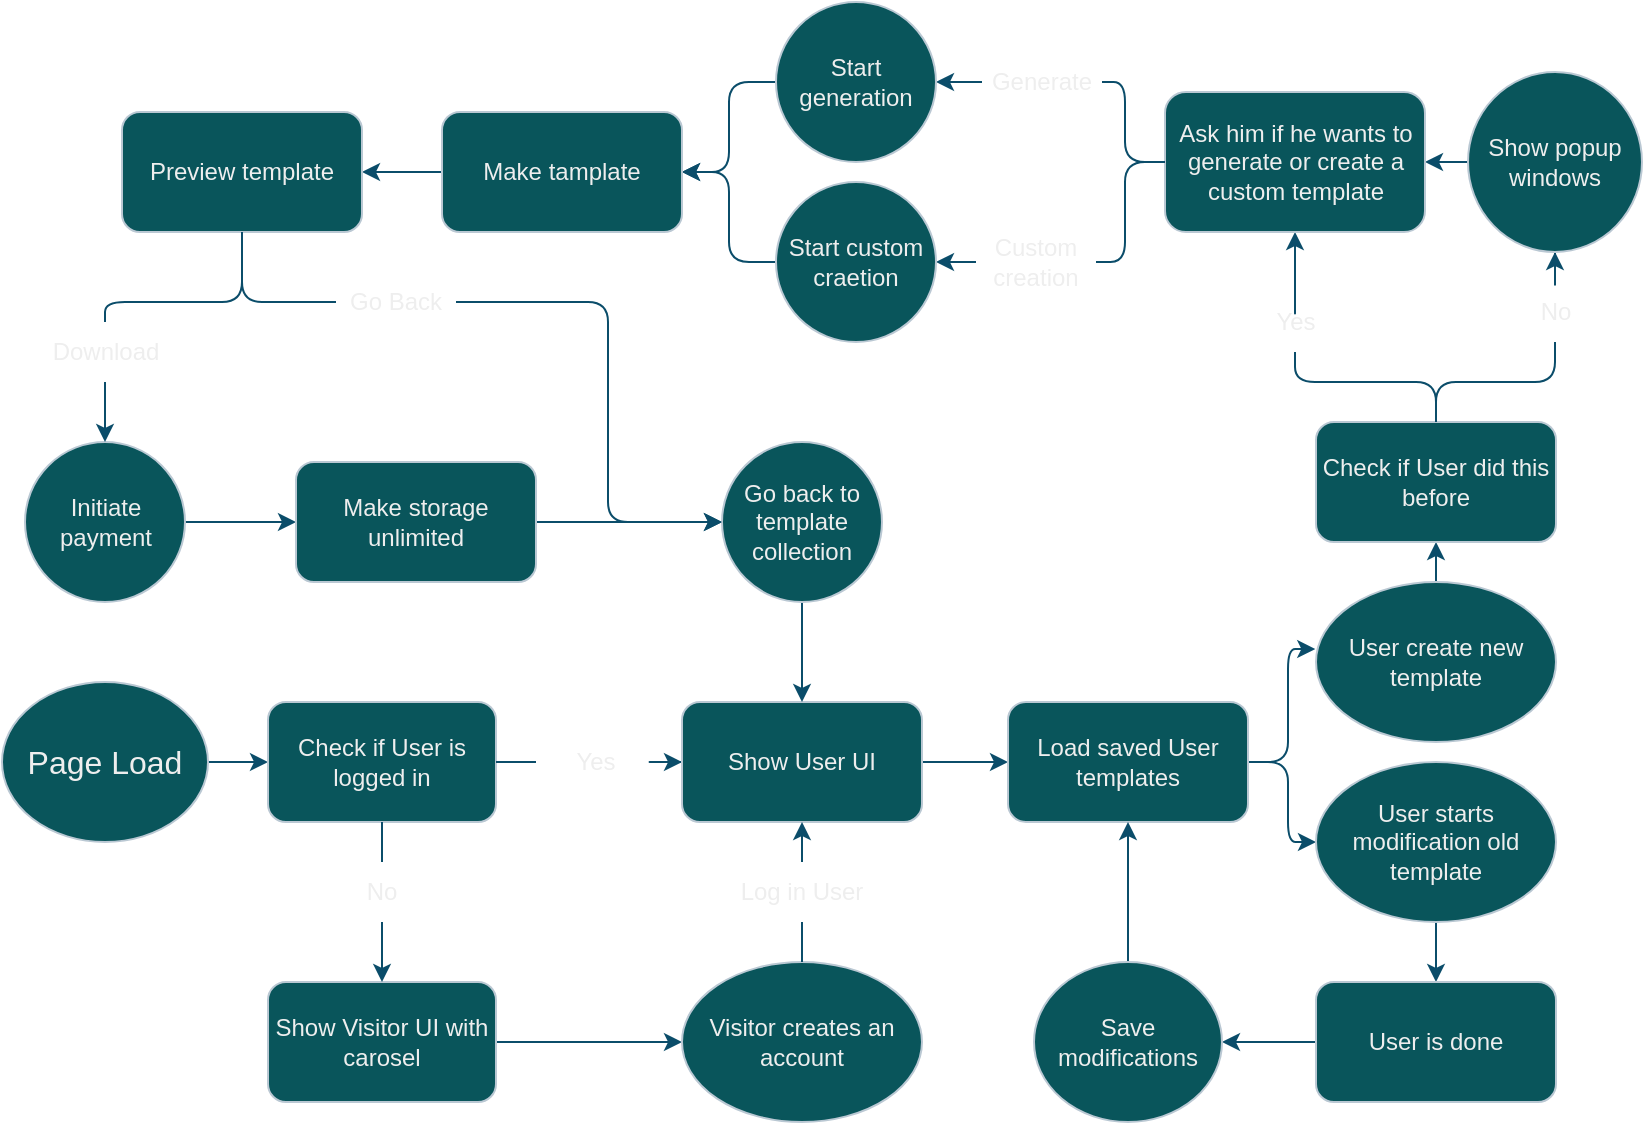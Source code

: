 <mxfile>
    <diagram id="C5RBs43oDa-KdzZeNtuy" name="Page-1">
        <mxGraphModel dx="1517" dy="520" grid="0" gridSize="10" guides="1" tooltips="1" connect="1" arrows="1" fold="1" page="0" pageScale="1" pageWidth="827" pageHeight="1169" background="none" math="0" shadow="0">
            <root>
                <mxCell id="WIyWlLk6GJQsqaUBKTNV-0"/>
                <mxCell id="WIyWlLk6GJQsqaUBKTNV-1" parent="WIyWlLk6GJQsqaUBKTNV-0"/>
                <mxCell id="RzslzzdEL0J-uvtyFlGG-3" value="" style="edgeStyle=orthogonalEdgeStyle;rounded=1;orthogonalLoop=1;jettySize=auto;html=1;labelBackgroundColor=none;strokeColor=#0B4D6A;fontColor=default;" parent="WIyWlLk6GJQsqaUBKTNV-1" source="RzslzzdEL0J-uvtyFlGG-1" target="RzslzzdEL0J-uvtyFlGG-2" edge="1">
                    <mxGeometry relative="1" as="geometry"/>
                </mxCell>
                <mxCell id="RzslzzdEL0J-uvtyFlGG-1" value="Page Load" style="ellipse;whiteSpace=wrap;html=1;fontSize=16;labelBackgroundColor=none;fillColor=#09555B;strokeColor=#BAC8D3;fontColor=#EEEEEE;rounded=1;" parent="WIyWlLk6GJQsqaUBKTNV-1" vertex="1">
                    <mxGeometry x="-827" y="390" width="103" height="80" as="geometry"/>
                </mxCell>
                <mxCell id="RzslzzdEL0J-uvtyFlGG-100" value="" style="edgeStyle=orthogonalEdgeStyle;rounded=1;orthogonalLoop=1;jettySize=auto;html=1;startArrow=none;labelBackgroundColor=none;strokeColor=#0B4D6A;fontColor=default;" parent="WIyWlLk6GJQsqaUBKTNV-1" source="RzslzzdEL0J-uvtyFlGG-10" target="RzslzzdEL0J-uvtyFlGG-4" edge="1">
                    <mxGeometry relative="1" as="geometry"/>
                </mxCell>
                <mxCell id="RzslzzdEL0J-uvtyFlGG-2" value="Check if User is logged in" style="rounded=1;whiteSpace=wrap;html=1;labelBackgroundColor=none;fillColor=#09555B;strokeColor=#BAC8D3;fontColor=#EEEEEE;" parent="WIyWlLk6GJQsqaUBKTNV-1" vertex="1">
                    <mxGeometry x="-694" y="400" width="114" height="60" as="geometry"/>
                </mxCell>
                <mxCell id="RzslzzdEL0J-uvtyFlGG-50" value="" style="edgeStyle=orthogonalEdgeStyle;rounded=1;orthogonalLoop=1;jettySize=auto;html=1;labelBackgroundColor=none;strokeColor=#0B4D6A;fontColor=default;" parent="WIyWlLk6GJQsqaUBKTNV-1" source="RzslzzdEL0J-uvtyFlGG-4" target="RzslzzdEL0J-uvtyFlGG-45" edge="1">
                    <mxGeometry relative="1" as="geometry"/>
                </mxCell>
                <mxCell id="RzslzzdEL0J-uvtyFlGG-4" value="Show User UI" style="whiteSpace=wrap;html=1;rounded=1;labelBackgroundColor=none;fillColor=#09555B;strokeColor=#BAC8D3;fontColor=#EEEEEE;" parent="WIyWlLk6GJQsqaUBKTNV-1" vertex="1">
                    <mxGeometry x="-487" y="400" width="120" height="60" as="geometry"/>
                </mxCell>
                <mxCell id="RzslzzdEL0J-uvtyFlGG-14" value="" style="edgeStyle=orthogonalEdgeStyle;rounded=1;orthogonalLoop=1;jettySize=auto;html=1;entryX=0;entryY=0.5;entryDx=0;entryDy=0;labelBackgroundColor=none;strokeColor=#0B4D6A;fontColor=default;" parent="WIyWlLk6GJQsqaUBKTNV-1" source="RzslzzdEL0J-uvtyFlGG-8" target="RzslzzdEL0J-uvtyFlGG-13" edge="1">
                    <mxGeometry relative="1" as="geometry"/>
                </mxCell>
                <mxCell id="RzslzzdEL0J-uvtyFlGG-8" value="Show Visitor UI with carosel" style="rounded=1;whiteSpace=wrap;html=1;labelBackgroundColor=none;fillColor=#09555B;strokeColor=#BAC8D3;fontColor=#EEEEEE;" parent="WIyWlLk6GJQsqaUBKTNV-1" vertex="1">
                    <mxGeometry x="-694" y="540" width="114" height="60" as="geometry"/>
                </mxCell>
                <mxCell id="RzslzzdEL0J-uvtyFlGG-94" value="" style="edgeStyle=orthogonalEdgeStyle;rounded=1;orthogonalLoop=1;jettySize=auto;html=1;entryX=0.5;entryY=1;entryDx=0;entryDy=0;startArrow=none;labelBackgroundColor=none;strokeColor=#0B4D6A;fontColor=default;" parent="WIyWlLk6GJQsqaUBKTNV-1" source="RzslzzdEL0J-uvtyFlGG-16" target="RzslzzdEL0J-uvtyFlGG-4" edge="1">
                    <mxGeometry relative="1" as="geometry"/>
                </mxCell>
                <mxCell id="RzslzzdEL0J-uvtyFlGG-13" value="&lt;div&gt;Visitor creates an account&lt;/div&gt;" style="ellipse;whiteSpace=wrap;html=1;rounded=1;labelBackgroundColor=none;fillColor=#09555B;strokeColor=#BAC8D3;fontColor=#EEEEEE;" parent="WIyWlLk6GJQsqaUBKTNV-1" vertex="1">
                    <mxGeometry x="-487" y="530" width="120" height="80" as="geometry"/>
                </mxCell>
                <mxCell id="RzslzzdEL0J-uvtyFlGG-21" value="" style="edgeStyle=orthogonalEdgeStyle;rounded=1;orthogonalLoop=1;jettySize=auto;html=1;exitX=0.5;exitY=0;exitDx=0;exitDy=0;labelBackgroundColor=none;strokeColor=#0B4D6A;fontColor=default;" parent="WIyWlLk6GJQsqaUBKTNV-1" source="RzslzzdEL0J-uvtyFlGG-17" target="RzslzzdEL0J-uvtyFlGG-20" edge="1">
                    <mxGeometry relative="1" as="geometry">
                        <mxPoint x="-60" y="330" as="sourcePoint"/>
                    </mxGeometry>
                </mxCell>
                <mxCell id="RzslzzdEL0J-uvtyFlGG-17" value="User create new template" style="ellipse;whiteSpace=wrap;html=1;rounded=1;labelBackgroundColor=none;fillColor=#09555B;strokeColor=#BAC8D3;fontColor=#EEEEEE;" parent="WIyWlLk6GJQsqaUBKTNV-1" vertex="1">
                    <mxGeometry x="-170" y="340" width="120" height="80" as="geometry"/>
                </mxCell>
                <mxCell id="RzslzzdEL0J-uvtyFlGG-104" style="edgeStyle=orthogonalEdgeStyle;rounded=1;orthogonalLoop=1;jettySize=auto;html=1;entryX=0.5;entryY=1;entryDx=0;entryDy=0;startArrow=none;exitX=0.5;exitY=0;exitDx=0;exitDy=0;labelBackgroundColor=none;strokeColor=#0B4D6A;fontColor=default;" parent="WIyWlLk6GJQsqaUBKTNV-1" source="RzslzzdEL0J-uvtyFlGG-28" target="RzslzzdEL0J-uvtyFlGG-29" edge="1">
                    <mxGeometry relative="1" as="geometry">
                        <Array as="points">
                            <mxPoint x="-180" y="210"/>
                            <mxPoint x="-180" y="180"/>
                        </Array>
                    </mxGeometry>
                </mxCell>
                <mxCell id="RzslzzdEL0J-uvtyFlGG-105" style="edgeStyle=orthogonalEdgeStyle;rounded=1;orthogonalLoop=1;jettySize=auto;html=1;entryX=0.5;entryY=1;entryDx=0;entryDy=0;startArrow=none;labelBackgroundColor=none;strokeColor=#0B4D6A;fontColor=default;" parent="WIyWlLk6GJQsqaUBKTNV-1" source="RzslzzdEL0J-uvtyFlGG-25" target="RzslzzdEL0J-uvtyFlGG-22" edge="1">
                    <mxGeometry relative="1" as="geometry"/>
                </mxCell>
                <mxCell id="RzslzzdEL0J-uvtyFlGG-20" value="Check if User did this before" style="whiteSpace=wrap;html=1;rounded=1;labelBackgroundColor=none;fillColor=#09555B;strokeColor=#BAC8D3;fontColor=#EEEEEE;" parent="WIyWlLk6GJQsqaUBKTNV-1" vertex="1">
                    <mxGeometry x="-170" y="260" width="120" height="60" as="geometry"/>
                </mxCell>
                <mxCell id="RzslzzdEL0J-uvtyFlGG-37" value="" style="edgeStyle=orthogonalEdgeStyle;rounded=1;orthogonalLoop=1;jettySize=auto;html=1;labelBackgroundColor=none;strokeColor=#0B4D6A;fontColor=default;" parent="WIyWlLk6GJQsqaUBKTNV-1" source="RzslzzdEL0J-uvtyFlGG-22" target="RzslzzdEL0J-uvtyFlGG-29" edge="1">
                    <mxGeometry relative="1" as="geometry"/>
                </mxCell>
                <mxCell id="RzslzzdEL0J-uvtyFlGG-22" value="Show popup windows " style="ellipse;whiteSpace=wrap;html=1;rounded=1;labelBackgroundColor=none;fillColor=#09555B;strokeColor=#BAC8D3;fontColor=#EEEEEE;" parent="WIyWlLk6GJQsqaUBKTNV-1" vertex="1">
                    <mxGeometry x="-94" y="85" width="87" height="90" as="geometry"/>
                </mxCell>
                <mxCell id="RzslzzdEL0J-uvtyFlGG-31" value="" style="edgeStyle=orthogonalEdgeStyle;rounded=1;orthogonalLoop=1;jettySize=auto;html=1;startArrow=none;labelBackgroundColor=none;strokeColor=#0B4D6A;fontColor=default;" parent="WIyWlLk6GJQsqaUBKTNV-1" source="RzslzzdEL0J-uvtyFlGG-33" target="RzslzzdEL0J-uvtyFlGG-30" edge="1">
                    <mxGeometry relative="1" as="geometry"/>
                </mxCell>
                <mxCell id="RzslzzdEL0J-uvtyFlGG-35" value="" style="edgeStyle=orthogonalEdgeStyle;rounded=1;orthogonalLoop=1;jettySize=auto;html=1;startArrow=none;labelBackgroundColor=none;strokeColor=#0B4D6A;fontColor=default;" parent="WIyWlLk6GJQsqaUBKTNV-1" source="RzslzzdEL0J-uvtyFlGG-36" target="RzslzzdEL0J-uvtyFlGG-34" edge="1">
                    <mxGeometry relative="1" as="geometry"/>
                </mxCell>
                <mxCell id="RzslzzdEL0J-uvtyFlGG-29" value="Ask him if he wants to generate or create a custom template" style="rounded=1;whiteSpace=wrap;html=1;labelBackgroundColor=none;fillColor=#09555B;strokeColor=#BAC8D3;fontColor=#EEEEEE;" parent="WIyWlLk6GJQsqaUBKTNV-1" vertex="1">
                    <mxGeometry x="-245.5" y="95" width="130" height="70" as="geometry"/>
                </mxCell>
                <mxCell id="RzslzzdEL0J-uvtyFlGG-39" value="" style="edgeStyle=orthogonalEdgeStyle;rounded=1;orthogonalLoop=1;jettySize=auto;html=1;labelBackgroundColor=none;strokeColor=#0B4D6A;fontColor=default;" parent="WIyWlLk6GJQsqaUBKTNV-1" source="RzslzzdEL0J-uvtyFlGG-30" target="RzslzzdEL0J-uvtyFlGG-38" edge="1">
                    <mxGeometry relative="1" as="geometry"/>
                </mxCell>
                <mxCell id="RzslzzdEL0J-uvtyFlGG-30" value="Start generation" style="ellipse;whiteSpace=wrap;html=1;rounded=1;labelBackgroundColor=none;fillColor=#09555B;strokeColor=#BAC8D3;fontColor=#EEEEEE;" parent="WIyWlLk6GJQsqaUBKTNV-1" vertex="1">
                    <mxGeometry x="-440" y="50" width="80" height="80" as="geometry"/>
                </mxCell>
                <mxCell id="RzslzzdEL0J-uvtyFlGG-40" value="" style="edgeStyle=orthogonalEdgeStyle;rounded=1;orthogonalLoop=1;jettySize=auto;html=1;labelBackgroundColor=none;strokeColor=#0B4D6A;fontColor=default;" parent="WIyWlLk6GJQsqaUBKTNV-1" source="RzslzzdEL0J-uvtyFlGG-34" target="RzslzzdEL0J-uvtyFlGG-38" edge="1">
                    <mxGeometry relative="1" as="geometry"/>
                </mxCell>
                <mxCell id="RzslzzdEL0J-uvtyFlGG-34" value="Start custom craetion" style="ellipse;whiteSpace=wrap;html=1;rounded=1;labelBackgroundColor=none;fillColor=#09555B;strokeColor=#BAC8D3;fontColor=#EEEEEE;" parent="WIyWlLk6GJQsqaUBKTNV-1" vertex="1">
                    <mxGeometry x="-440" y="140" width="80" height="80" as="geometry"/>
                </mxCell>
                <mxCell id="RzslzzdEL0J-uvtyFlGG-44" value="" style="edgeStyle=orthogonalEdgeStyle;rounded=1;orthogonalLoop=1;jettySize=auto;html=1;labelBackgroundColor=none;strokeColor=#0B4D6A;fontColor=default;" parent="WIyWlLk6GJQsqaUBKTNV-1" source="RzslzzdEL0J-uvtyFlGG-38" target="RzslzzdEL0J-uvtyFlGG-43" edge="1">
                    <mxGeometry relative="1" as="geometry"/>
                </mxCell>
                <mxCell id="RzslzzdEL0J-uvtyFlGG-38" value="Make tamplate" style="whiteSpace=wrap;html=1;rounded=1;labelBackgroundColor=none;fillColor=#09555B;strokeColor=#BAC8D3;fontColor=#EEEEEE;" parent="WIyWlLk6GJQsqaUBKTNV-1" vertex="1">
                    <mxGeometry x="-607" y="105" width="120" height="60" as="geometry"/>
                </mxCell>
                <mxCell id="RzslzzdEL0J-uvtyFlGG-55" value="" style="edgeStyle=orthogonalEdgeStyle;rounded=1;orthogonalLoop=1;jettySize=auto;html=1;startArrow=none;labelBackgroundColor=none;strokeColor=#0B4D6A;fontColor=default;" parent="WIyWlLk6GJQsqaUBKTNV-1" source="RzslzzdEL0J-uvtyFlGG-71" target="RzslzzdEL0J-uvtyFlGG-54" edge="1">
                    <mxGeometry relative="1" as="geometry">
                        <Array as="points">
                            <mxPoint x="-524" y="200"/>
                        </Array>
                    </mxGeometry>
                </mxCell>
                <mxCell id="RzslzzdEL0J-uvtyFlGG-43" value="Preview template" style="whiteSpace=wrap;html=1;rounded=1;labelBackgroundColor=none;fillColor=#09555B;strokeColor=#BAC8D3;fontColor=#EEEEEE;" parent="WIyWlLk6GJQsqaUBKTNV-1" vertex="1">
                    <mxGeometry x="-767" y="105" width="120" height="60" as="geometry"/>
                </mxCell>
                <mxCell id="RzslzzdEL0J-uvtyFlGG-109" value="" style="edgeStyle=orthogonalEdgeStyle;rounded=1;orthogonalLoop=1;jettySize=auto;html=1;labelBackgroundColor=none;strokeColor=#0B4D6A;fontColor=default;" parent="WIyWlLk6GJQsqaUBKTNV-1" source="RzslzzdEL0J-uvtyFlGG-45" target="RzslzzdEL0J-uvtyFlGG-64" edge="1">
                    <mxGeometry relative="1" as="geometry"/>
                </mxCell>
                <mxCell id="RzslzzdEL0J-uvtyFlGG-110" style="edgeStyle=orthogonalEdgeStyle;rounded=1;orthogonalLoop=1;jettySize=auto;html=1;entryX=-0.003;entryY=0.419;entryDx=0;entryDy=0;entryPerimeter=0;labelBackgroundColor=none;strokeColor=#0B4D6A;fontColor=default;" parent="WIyWlLk6GJQsqaUBKTNV-1" source="RzslzzdEL0J-uvtyFlGG-45" target="RzslzzdEL0J-uvtyFlGG-17" edge="1">
                    <mxGeometry relative="1" as="geometry">
                        <Array as="points">
                            <mxPoint x="-184" y="430"/>
                            <mxPoint x="-184" y="374"/>
                        </Array>
                    </mxGeometry>
                </mxCell>
                <mxCell id="RzslzzdEL0J-uvtyFlGG-45" value="Load saved User templates" style="whiteSpace=wrap;html=1;rounded=1;labelBackgroundColor=none;fillColor=#09555B;strokeColor=#BAC8D3;fontColor=#EEEEEE;" parent="WIyWlLk6GJQsqaUBKTNV-1" vertex="1">
                    <mxGeometry x="-324" y="400" width="120" height="60" as="geometry"/>
                </mxCell>
                <mxCell id="RzslzzdEL0J-uvtyFlGG-59" value="" style="edgeStyle=orthogonalEdgeStyle;rounded=1;orthogonalLoop=1;jettySize=auto;html=1;labelBackgroundColor=none;strokeColor=#0B4D6A;fontColor=default;" parent="WIyWlLk6GJQsqaUBKTNV-1" source="RzslzzdEL0J-uvtyFlGG-48" target="RzslzzdEL0J-uvtyFlGG-58" edge="1">
                    <mxGeometry relative="1" as="geometry"/>
                </mxCell>
                <mxCell id="RzslzzdEL0J-uvtyFlGG-48" value="Initiate payment" style="ellipse;whiteSpace=wrap;html=1;rounded=1;labelBackgroundColor=none;fillColor=#09555B;strokeColor=#BAC8D3;fontColor=#EEEEEE;" parent="WIyWlLk6GJQsqaUBKTNV-1" vertex="1">
                    <mxGeometry x="-815.5" y="270" width="80" height="80" as="geometry"/>
                </mxCell>
                <mxCell id="RzslzzdEL0J-uvtyFlGG-57" style="edgeStyle=orthogonalEdgeStyle;rounded=1;orthogonalLoop=1;jettySize=auto;html=1;entryX=0.5;entryY=0;entryDx=0;entryDy=0;exitX=0.5;exitY=1;exitDx=0;exitDy=0;labelBackgroundColor=none;strokeColor=#0B4D6A;fontColor=default;" parent="WIyWlLk6GJQsqaUBKTNV-1" source="RzslzzdEL0J-uvtyFlGG-54" target="RzslzzdEL0J-uvtyFlGG-4" edge="1">
                    <mxGeometry relative="1" as="geometry">
                        <Array as="points">
                            <mxPoint x="-427" y="370"/>
                            <mxPoint x="-427" y="370"/>
                        </Array>
                    </mxGeometry>
                </mxCell>
                <mxCell id="RzslzzdEL0J-uvtyFlGG-54" value="Go back to template collection" style="ellipse;whiteSpace=wrap;html=1;rounded=1;labelBackgroundColor=none;fillColor=#09555B;strokeColor=#BAC8D3;fontColor=#EEEEEE;" parent="WIyWlLk6GJQsqaUBKTNV-1" vertex="1">
                    <mxGeometry x="-467" y="270" width="80" height="80" as="geometry"/>
                </mxCell>
                <mxCell id="RzslzzdEL0J-uvtyFlGG-60" value="" style="edgeStyle=orthogonalEdgeStyle;rounded=1;orthogonalLoop=1;jettySize=auto;html=1;labelBackgroundColor=none;strokeColor=#0B4D6A;fontColor=default;" parent="WIyWlLk6GJQsqaUBKTNV-1" source="RzslzzdEL0J-uvtyFlGG-58" target="RzslzzdEL0J-uvtyFlGG-54" edge="1">
                    <mxGeometry relative="1" as="geometry"/>
                </mxCell>
                <mxCell id="RzslzzdEL0J-uvtyFlGG-58" value="Make storage unlimited" style="whiteSpace=wrap;html=1;rounded=1;labelBackgroundColor=none;fillColor=#09555B;strokeColor=#BAC8D3;fontColor=#EEEEEE;" parent="WIyWlLk6GJQsqaUBKTNV-1" vertex="1">
                    <mxGeometry x="-680" y="280" width="120" height="60" as="geometry"/>
                </mxCell>
                <mxCell id="RzslzzdEL0J-uvtyFlGG-66" value="" style="edgeStyle=orthogonalEdgeStyle;rounded=1;orthogonalLoop=1;jettySize=auto;html=1;labelBackgroundColor=none;strokeColor=#0B4D6A;fontColor=default;" parent="WIyWlLk6GJQsqaUBKTNV-1" source="RzslzzdEL0J-uvtyFlGG-64" target="RzslzzdEL0J-uvtyFlGG-65" edge="1">
                    <mxGeometry relative="1" as="geometry"/>
                </mxCell>
                <mxCell id="RzslzzdEL0J-uvtyFlGG-68" value="" style="edgeStyle=orthogonalEdgeStyle;rounded=1;orthogonalLoop=1;jettySize=auto;html=1;labelBackgroundColor=none;strokeColor=#0B4D6A;fontColor=default;" parent="WIyWlLk6GJQsqaUBKTNV-1" source="RzslzzdEL0J-uvtyFlGG-65" target="RzslzzdEL0J-uvtyFlGG-67" edge="1">
                    <mxGeometry relative="1" as="geometry"/>
                </mxCell>
                <mxCell id="RzslzzdEL0J-uvtyFlGG-65" value="User is done" style="whiteSpace=wrap;html=1;labelBackgroundColor=none;fillColor=#09555B;strokeColor=#BAC8D3;fontColor=#EEEEEE;rounded=1;" parent="WIyWlLk6GJQsqaUBKTNV-1" vertex="1">
                    <mxGeometry x="-170" y="540" width="120" height="60" as="geometry"/>
                </mxCell>
                <mxCell id="RzslzzdEL0J-uvtyFlGG-70" value="" style="edgeStyle=orthogonalEdgeStyle;rounded=1;orthogonalLoop=1;jettySize=auto;html=1;labelBackgroundColor=none;strokeColor=#0B4D6A;fontColor=default;" parent="WIyWlLk6GJQsqaUBKTNV-1" source="RzslzzdEL0J-uvtyFlGG-67" target="RzslzzdEL0J-uvtyFlGG-45" edge="1">
                    <mxGeometry relative="1" as="geometry"/>
                </mxCell>
                <mxCell id="RzslzzdEL0J-uvtyFlGG-67" value="Save modifications" style="ellipse;whiteSpace=wrap;html=1;labelBackgroundColor=none;fillColor=#09555B;strokeColor=#BAC8D3;fontColor=#EEEEEE;rounded=1;" parent="WIyWlLk6GJQsqaUBKTNV-1" vertex="1">
                    <mxGeometry x="-311" y="530" width="94" height="80" as="geometry"/>
                </mxCell>
                <mxCell id="RzslzzdEL0J-uvtyFlGG-72" value="" style="edgeStyle=orthogonalEdgeStyle;rounded=1;orthogonalLoop=1;jettySize=auto;html=1;endArrow=none;labelBackgroundColor=none;strokeColor=#0B4D6A;fontColor=default;" parent="WIyWlLk6GJQsqaUBKTNV-1" source="RzslzzdEL0J-uvtyFlGG-43" target="RzslzzdEL0J-uvtyFlGG-71" edge="1">
                    <mxGeometry relative="1" as="geometry">
                        <mxPoint x="-707" y="165" as="sourcePoint"/>
                        <mxPoint x="-524" y="220" as="targetPoint"/>
                        <Array as="points">
                            <mxPoint x="-707" y="200"/>
                        </Array>
                    </mxGeometry>
                </mxCell>
                <mxCell id="RzslzzdEL0J-uvtyFlGG-71" value="Go Back" style="text;html=1;strokeColor=none;fillColor=none;align=center;verticalAlign=middle;whiteSpace=wrap;rounded=1;labelBackgroundColor=none;fontColor=#EEEEEE;" parent="WIyWlLk6GJQsqaUBKTNV-1" vertex="1">
                    <mxGeometry x="-660" y="185" width="60" height="30" as="geometry"/>
                </mxCell>
                <mxCell id="RzslzzdEL0J-uvtyFlGG-75" value="" style="edgeStyle=orthogonalEdgeStyle;rounded=1;orthogonalLoop=1;jettySize=auto;html=1;endArrow=none;labelBackgroundColor=none;strokeColor=#0B4D6A;fontColor=default;" parent="WIyWlLk6GJQsqaUBKTNV-1" source="RzslzzdEL0J-uvtyFlGG-43" target="RzslzzdEL0J-uvtyFlGG-53" edge="1">
                    <mxGeometry relative="1" as="geometry">
                        <mxPoint x="-707" y="165" as="sourcePoint"/>
                        <mxPoint x="-787" y="220" as="targetPoint"/>
                        <Array as="points">
                            <mxPoint x="-707" y="200"/>
                        </Array>
                    </mxGeometry>
                </mxCell>
                <mxCell id="RzslzzdEL0J-uvtyFlGG-76" style="edgeStyle=orthogonalEdgeStyle;rounded=1;orthogonalLoop=1;jettySize=auto;html=1;entryX=0.5;entryY=0;entryDx=0;entryDy=0;labelBackgroundColor=none;strokeColor=#0B4D6A;fontColor=default;" parent="WIyWlLk6GJQsqaUBKTNV-1" source="RzslzzdEL0J-uvtyFlGG-53" target="RzslzzdEL0J-uvtyFlGG-48" edge="1">
                    <mxGeometry relative="1" as="geometry"/>
                </mxCell>
                <mxCell id="RzslzzdEL0J-uvtyFlGG-53" value="Download" style="text;html=1;strokeColor=none;fillColor=none;align=center;verticalAlign=middle;whiteSpace=wrap;rounded=1;labelBackgroundColor=none;fontColor=#EEEEEE;" parent="WIyWlLk6GJQsqaUBKTNV-1" vertex="1">
                    <mxGeometry x="-805.5" y="210" width="60" height="30" as="geometry"/>
                </mxCell>
                <mxCell id="RzslzzdEL0J-uvtyFlGG-78" value="" style="edgeStyle=orthogonalEdgeStyle;rounded=1;orthogonalLoop=1;jettySize=auto;html=1;endArrow=none;labelBackgroundColor=none;strokeColor=#0B4D6A;fontColor=default;" parent="WIyWlLk6GJQsqaUBKTNV-1" source="RzslzzdEL0J-uvtyFlGG-29" target="RzslzzdEL0J-uvtyFlGG-33" edge="1">
                    <mxGeometry relative="1" as="geometry">
                        <mxPoint x="-267" y="130" as="sourcePoint"/>
                        <mxPoint x="-347" y="90" as="targetPoint"/>
                    </mxGeometry>
                </mxCell>
                <mxCell id="RzslzzdEL0J-uvtyFlGG-33" value="Generate" style="text;html=1;strokeColor=none;fillColor=none;align=center;verticalAlign=middle;whiteSpace=wrap;rounded=1;labelBackgroundColor=none;fontColor=#EEEEEE;" parent="WIyWlLk6GJQsqaUBKTNV-1" vertex="1">
                    <mxGeometry x="-337" y="75" width="60" height="30" as="geometry"/>
                </mxCell>
                <mxCell id="RzslzzdEL0J-uvtyFlGG-79" style="edgeStyle=orthogonalEdgeStyle;rounded=1;orthogonalLoop=1;jettySize=auto;html=1;exitX=0.5;exitY=1;exitDx=0;exitDy=0;labelBackgroundColor=none;strokeColor=#0B4D6A;fontColor=default;" parent="WIyWlLk6GJQsqaUBKTNV-1" source="RzslzzdEL0J-uvtyFlGG-33" target="RzslzzdEL0J-uvtyFlGG-33" edge="1">
                    <mxGeometry relative="1" as="geometry"/>
                </mxCell>
                <mxCell id="RzslzzdEL0J-uvtyFlGG-80" value="" style="edgeStyle=orthogonalEdgeStyle;rounded=1;orthogonalLoop=1;jettySize=auto;html=1;endArrow=none;labelBackgroundColor=none;strokeColor=#0B4D6A;fontColor=default;" parent="WIyWlLk6GJQsqaUBKTNV-1" source="RzslzzdEL0J-uvtyFlGG-29" target="RzslzzdEL0J-uvtyFlGG-36" edge="1">
                    <mxGeometry relative="1" as="geometry">
                        <mxPoint x="-245" y="130" as="sourcePoint"/>
                        <mxPoint x="-360" y="180" as="targetPoint"/>
                    </mxGeometry>
                </mxCell>
                <mxCell id="RzslzzdEL0J-uvtyFlGG-36" value="Custom creation" style="text;html=1;strokeColor=none;fillColor=none;align=center;verticalAlign=middle;whiteSpace=wrap;rounded=1;labelBackgroundColor=none;fontColor=#EEEEEE;" parent="WIyWlLk6GJQsqaUBKTNV-1" vertex="1">
                    <mxGeometry x="-340" y="165" width="60" height="30" as="geometry"/>
                </mxCell>
                <mxCell id="RzslzzdEL0J-uvtyFlGG-89" value="" style="edgeStyle=orthogonalEdgeStyle;rounded=1;orthogonalLoop=1;jettySize=auto;html=1;exitX=0.5;exitY=1;exitDx=0;exitDy=0;endArrow=none;labelBackgroundColor=none;strokeColor=#0B4D6A;fontColor=default;" parent="WIyWlLk6GJQsqaUBKTNV-1" source="RzslzzdEL0J-uvtyFlGG-2" target="RzslzzdEL0J-uvtyFlGG-7" edge="1">
                    <mxGeometry relative="1" as="geometry">
                        <mxPoint x="-637" y="460" as="sourcePoint"/>
                        <mxPoint x="-634" y="510" as="targetPoint"/>
                        <Array as="points"/>
                    </mxGeometry>
                </mxCell>
                <mxCell id="RzslzzdEL0J-uvtyFlGG-91" value="" style="edgeStyle=orthogonalEdgeStyle;rounded=1;orthogonalLoop=1;jettySize=auto;html=1;labelBackgroundColor=none;strokeColor=#0B4D6A;fontColor=default;" parent="WIyWlLk6GJQsqaUBKTNV-1" source="RzslzzdEL0J-uvtyFlGG-7" target="RzslzzdEL0J-uvtyFlGG-8" edge="1">
                    <mxGeometry relative="1" as="geometry"/>
                </mxCell>
                <mxCell id="RzslzzdEL0J-uvtyFlGG-7" value="No" style="text;html=1;strokeColor=none;fillColor=none;align=center;verticalAlign=middle;whiteSpace=wrap;rounded=1;labelBackgroundColor=none;fontColor=#EEEEEE;" parent="WIyWlLk6GJQsqaUBKTNV-1" vertex="1">
                    <mxGeometry x="-667" y="480" width="60" height="30" as="geometry"/>
                </mxCell>
                <mxCell id="RzslzzdEL0J-uvtyFlGG-95" value="" style="edgeStyle=orthogonalEdgeStyle;rounded=1;orthogonalLoop=1;jettySize=auto;html=1;entryX=0.5;entryY=1;entryDx=0;entryDy=0;endArrow=none;labelBackgroundColor=none;strokeColor=#0B4D6A;fontColor=default;" parent="WIyWlLk6GJQsqaUBKTNV-1" source="RzslzzdEL0J-uvtyFlGG-13" target="RzslzzdEL0J-uvtyFlGG-16" edge="1">
                    <mxGeometry relative="1" as="geometry">
                        <mxPoint x="-454" y="600" as="sourcePoint"/>
                        <mxPoint x="-454" y="480" as="targetPoint"/>
                    </mxGeometry>
                </mxCell>
                <mxCell id="RzslzzdEL0J-uvtyFlGG-16" value="Log in User" style="text;html=1;strokeColor=none;fillColor=none;align=center;verticalAlign=middle;whiteSpace=wrap;rounded=1;labelBackgroundColor=none;fontColor=#EEEEEE;" parent="WIyWlLk6GJQsqaUBKTNV-1" vertex="1">
                    <mxGeometry x="-487" y="480" width="120" height="30" as="geometry"/>
                </mxCell>
                <mxCell id="RzslzzdEL0J-uvtyFlGG-101" value="" style="edgeStyle=orthogonalEdgeStyle;rounded=1;orthogonalLoop=1;jettySize=auto;html=1;endArrow=none;labelBackgroundColor=none;strokeColor=#0B4D6A;fontColor=default;" parent="WIyWlLk6GJQsqaUBKTNV-1" source="RzslzzdEL0J-uvtyFlGG-2" target="RzslzzdEL0J-uvtyFlGG-10" edge="1">
                    <mxGeometry relative="1" as="geometry">
                        <mxPoint x="-580" y="430" as="sourcePoint"/>
                        <mxPoint x="-500" y="430" as="targetPoint"/>
                    </mxGeometry>
                </mxCell>
                <mxCell id="RzslzzdEL0J-uvtyFlGG-10" value="Yes" style="text;html=1;strokeColor=none;fillColor=none;align=center;verticalAlign=middle;whiteSpace=wrap;rounded=1;labelBackgroundColor=none;fontColor=#EEEEEE;" parent="WIyWlLk6GJQsqaUBKTNV-1" vertex="1">
                    <mxGeometry x="-560" y="415" width="60" height="30" as="geometry"/>
                </mxCell>
                <mxCell id="RzslzzdEL0J-uvtyFlGG-106" value="" style="edgeStyle=orthogonalEdgeStyle;rounded=1;orthogonalLoop=1;jettySize=auto;html=1;entryX=0.5;entryY=1;entryDx=0;entryDy=0;endArrow=none;labelBackgroundColor=none;strokeColor=#0B4D6A;fontColor=default;" parent="WIyWlLk6GJQsqaUBKTNV-1" source="RzslzzdEL0J-uvtyFlGG-20" target="RzslzzdEL0J-uvtyFlGG-25" edge="1">
                    <mxGeometry relative="1" as="geometry">
                        <mxPoint x="-50" y="290" as="sourcePoint"/>
                        <mxPoint x="4" y="175" as="targetPoint"/>
                    </mxGeometry>
                </mxCell>
                <mxCell id="RzslzzdEL0J-uvtyFlGG-25" value="No" style="text;html=1;strokeColor=none;fillColor=none;align=center;verticalAlign=middle;whiteSpace=wrap;rounded=1;labelBackgroundColor=none;fontColor=#EEEEEE;" parent="WIyWlLk6GJQsqaUBKTNV-1" vertex="1">
                    <mxGeometry x="-72.5" y="190" width="44" height="30" as="geometry"/>
                </mxCell>
                <mxCell id="RzslzzdEL0J-uvtyFlGG-107" value="" style="edgeStyle=orthogonalEdgeStyle;rounded=1;orthogonalLoop=1;jettySize=auto;html=1;entryX=0.5;entryY=1;entryDx=0;entryDy=0;endArrow=none;labelBackgroundColor=none;strokeColor=#0B4D6A;fontColor=default;" parent="WIyWlLk6GJQsqaUBKTNV-1" source="RzslzzdEL0J-uvtyFlGG-20" target="RzslzzdEL0J-uvtyFlGG-28" edge="1">
                    <mxGeometry relative="1" as="geometry">
                        <mxPoint x="-110" y="260" as="sourcePoint"/>
                        <mxPoint x="-180" y="165" as="targetPoint"/>
                    </mxGeometry>
                </mxCell>
                <mxCell id="RzslzzdEL0J-uvtyFlGG-28" value="Yes" style="text;html=1;strokeColor=none;fillColor=none;align=center;verticalAlign=middle;whiteSpace=wrap;rounded=1;labelBackgroundColor=none;fontColor=#EEEEEE;" parent="WIyWlLk6GJQsqaUBKTNV-1" vertex="1">
                    <mxGeometry x="-210.5" y="195" width="60" height="30" as="geometry"/>
                </mxCell>
                <mxCell id="RzslzzdEL0J-uvtyFlGG-64" value="User starts modification old template" style="ellipse;whiteSpace=wrap;html=1;labelBackgroundColor=none;fillColor=#09555B;strokeColor=#BAC8D3;fontColor=#EEEEEE;rounded=1;" parent="WIyWlLk6GJQsqaUBKTNV-1" vertex="1">
                    <mxGeometry x="-170" y="430" width="120" height="80" as="geometry"/>
                </mxCell>
            </root>
        </mxGraphModel>
    </diagram>
</mxfile>